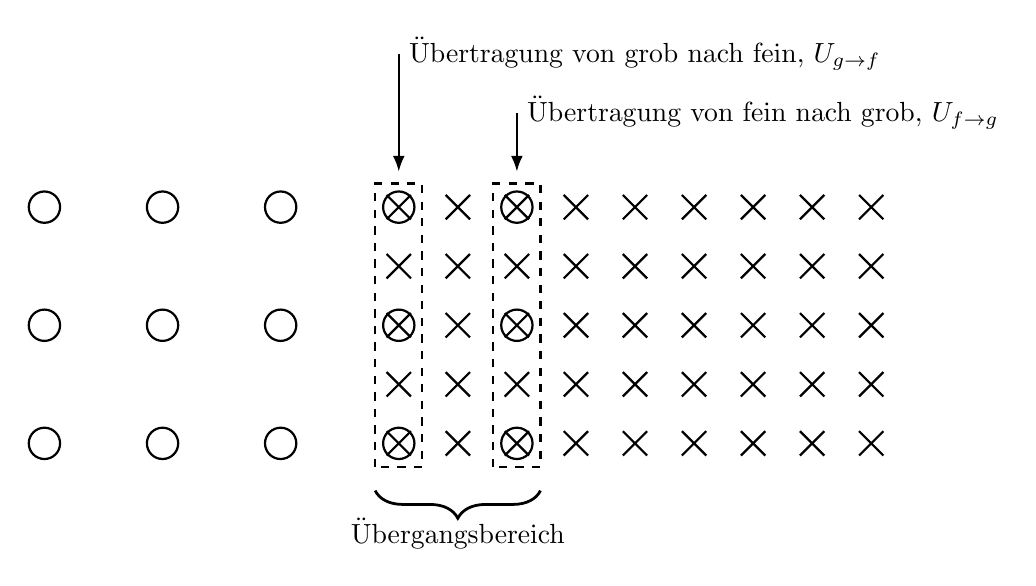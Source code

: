 \begin{tikzpicture}[
	scale=1.5,
	coarse/.style={circle,draw=black,thick,inner sep=4pt},
	fine/.style={cross out,draw=black,thick,minimum size=8pt},
	arrow/.style={-{Latex[length=2mm]},thick}
]

\foreach \x in {-1,...,3}
	\foreach \y in {0,...,2}
		\node[coarse] at (\x,\y){ };

\foreach \x in {0,...,8}
	\foreach \y in {0,...,4}
		\node[fine] at (2+\x*0.5,\y*0.5){ };

\draw[dashed,thick] (1.8,-0.2) rectangle (2.2,2.2);
\draw[dashed,thick] (2.8,-0.2) rectangle (3.2,2.2);

\draw[arrow] (2,3.3) node[right] {Übertragung von grob nach fein, \(U_{g \to f}\)} -- (2,2.3);
\draw[arrow] (3,2.8) node[right] {Übertragung von fein nach grob, \(U_{f \to g}\)} -- (3,2.3);

\draw[decorate,decoration={brace,amplitude=10pt,mirror},line width=1pt]
(1.8,-0.4) -- (3.2,-0.4) node[midway,below,yshift=-6pt] {Übergangsbereich};
\end{tikzpicture}
